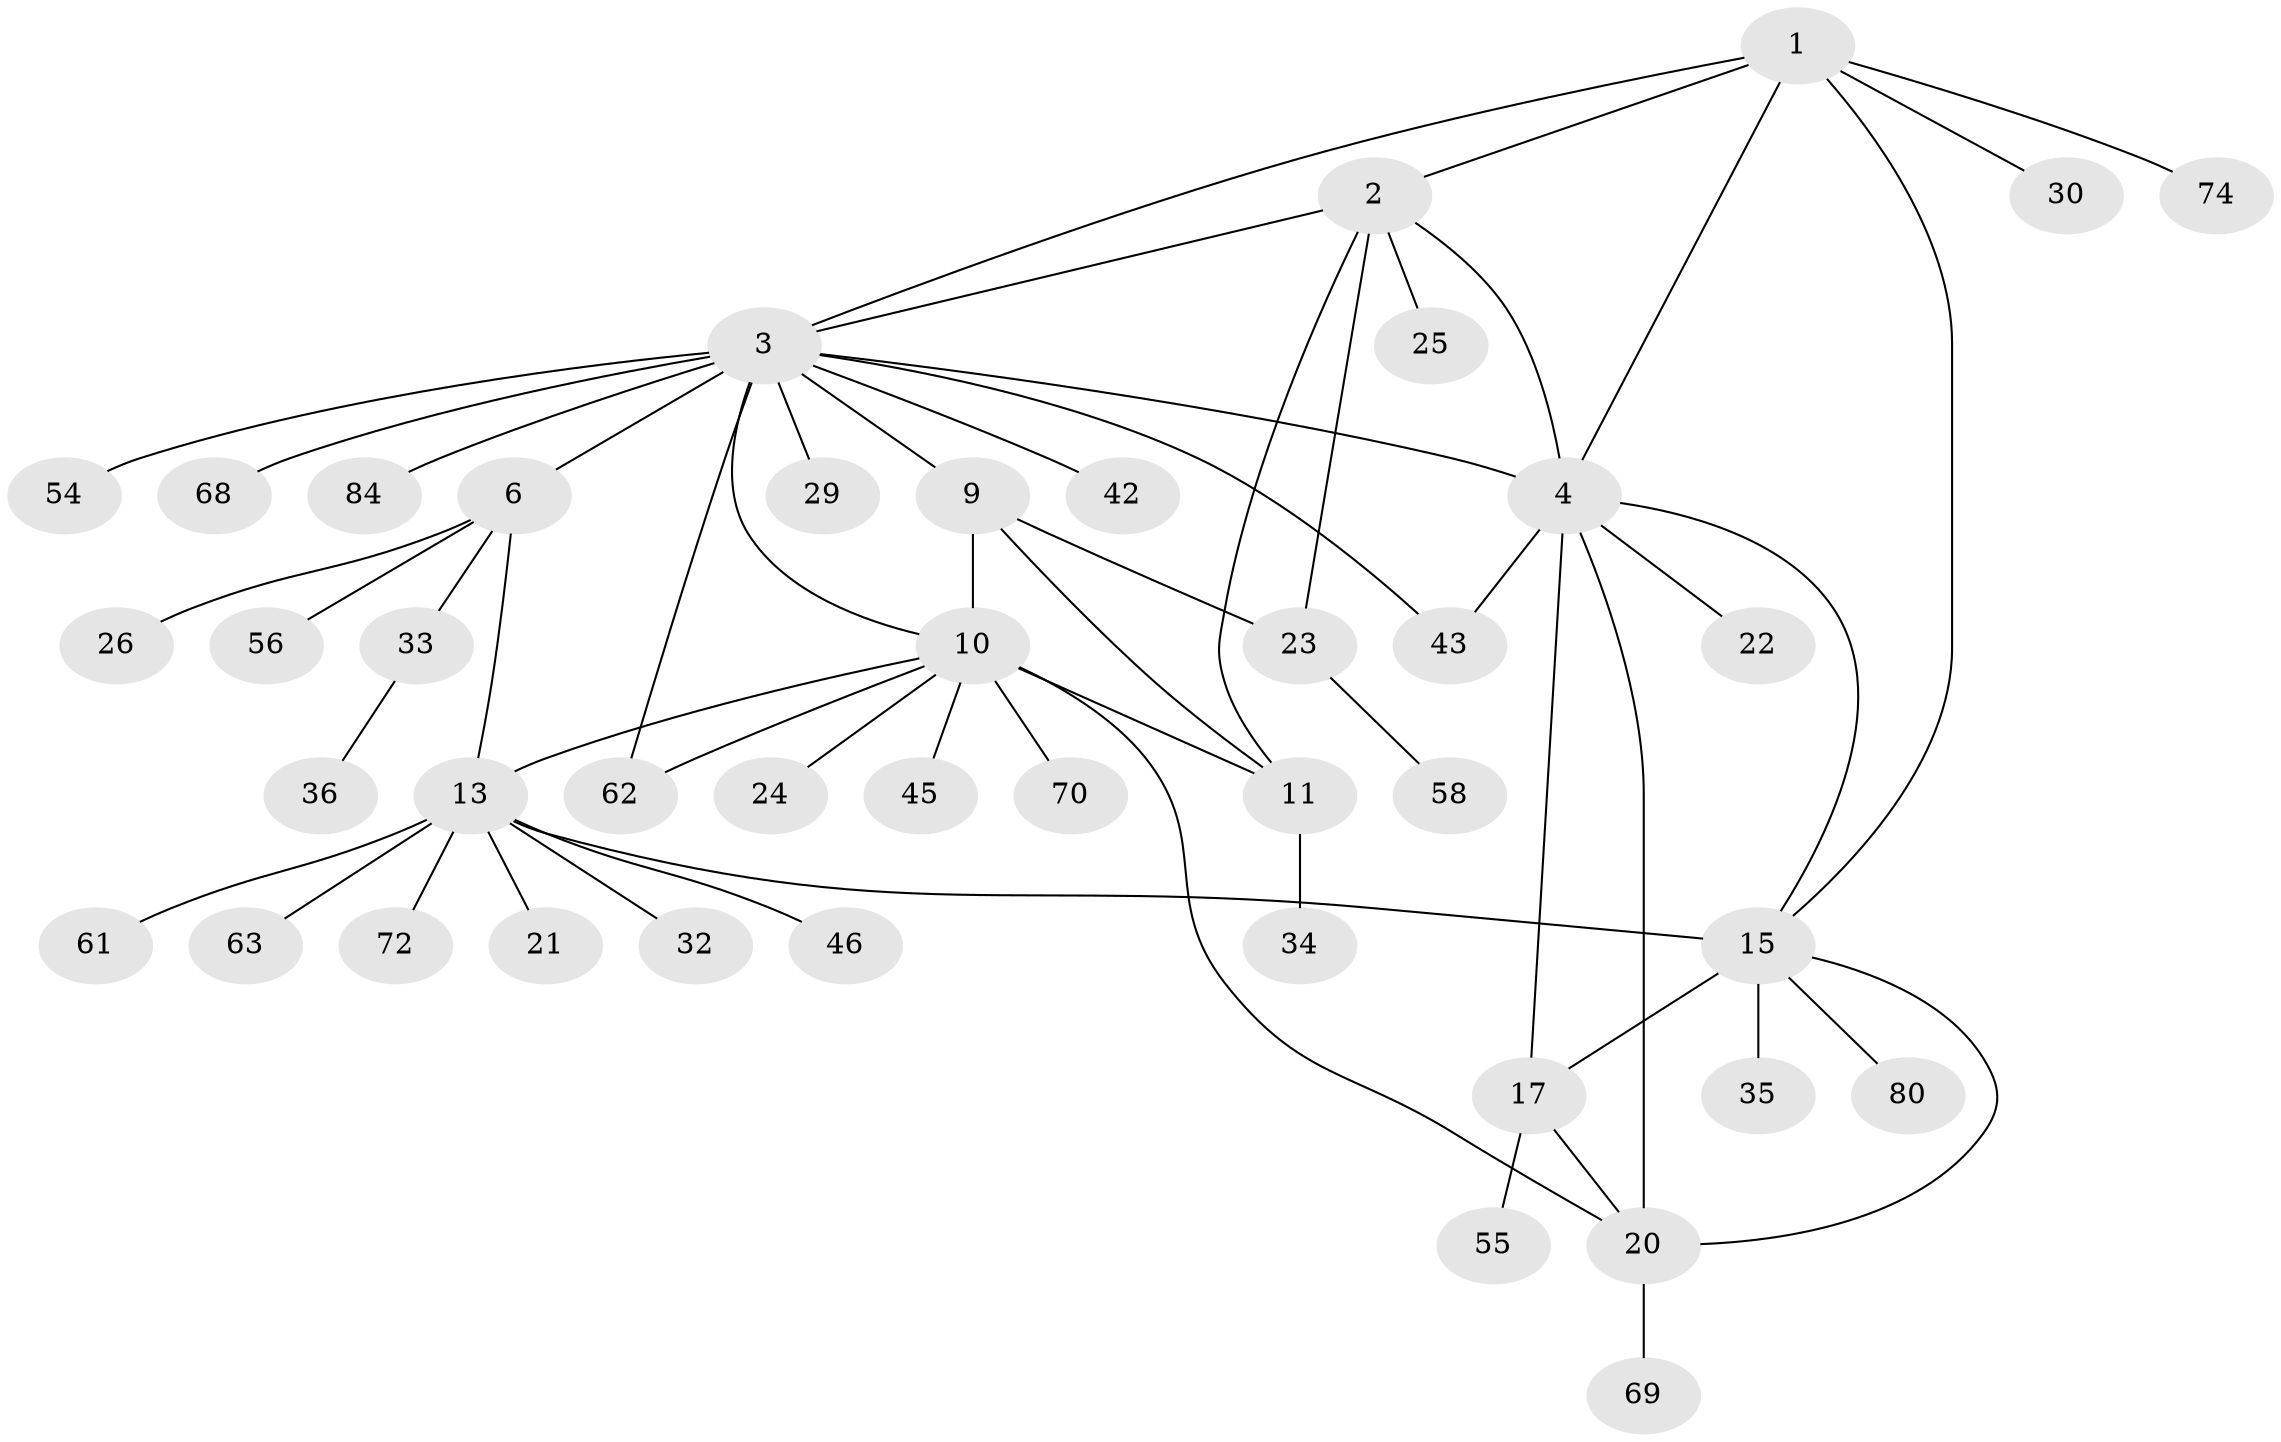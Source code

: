 // original degree distribution, {7: 0.022988505747126436, 9: 0.022988505747126436, 5: 0.08045977011494253, 4: 0.011494252873563218, 10: 0.034482758620689655, 6: 0.05747126436781609, 8: 0.011494252873563218, 2: 0.14942528735632185, 1: 0.5747126436781609, 3: 0.034482758620689655}
// Generated by graph-tools (version 1.1) at 2025/19/03/04/25 18:19:50]
// undirected, 43 vertices, 58 edges
graph export_dot {
graph [start="1"]
  node [color=gray90,style=filled];
  1 [super="+47"];
  2 [super="+39+67+50"];
  3 [super="+5"];
  4 [super="+19"];
  6 [super="+37+7+87"];
  9 [super="+48+51"];
  10 [super="+12"];
  11;
  13 [super="+14+53+31+16+41"];
  15 [super="+18"];
  17 [super="+57"];
  20 [super="+49"];
  21 [super="+28"];
  22;
  23;
  24;
  25;
  26;
  29;
  30;
  32;
  33 [super="+77"];
  34 [super="+59"];
  35;
  36;
  42 [super="+66"];
  43;
  45 [super="+65"];
  46;
  54;
  55;
  56 [super="+81"];
  58;
  61;
  62 [super="+86+85"];
  63 [super="+78"];
  68;
  69;
  70;
  72;
  74;
  80;
  84;
  1 -- 2;
  1 -- 3;
  1 -- 4;
  1 -- 15;
  1 -- 30;
  1 -- 74;
  2 -- 3;
  2 -- 4;
  2 -- 11;
  2 -- 23;
  2 -- 25;
  3 -- 4 [weight=2];
  3 -- 84;
  3 -- 68;
  3 -- 6 [weight=4];
  3 -- 9 [weight=2];
  3 -- 10;
  3 -- 42;
  3 -- 43;
  3 -- 54;
  3 -- 29;
  3 -- 62;
  4 -- 17;
  4 -- 20;
  4 -- 22;
  4 -- 43;
  4 -- 15;
  6 -- 13;
  6 -- 33;
  6 -- 56;
  6 -- 26;
  9 -- 10 [weight=2];
  9 -- 11;
  9 -- 23;
  10 -- 11 [weight=2];
  10 -- 24;
  10 -- 45;
  10 -- 62;
  10 -- 70;
  10 -- 20;
  10 -- 13;
  11 -- 34;
  13 -- 15 [weight=3];
  13 -- 32;
  13 -- 61;
  13 -- 63;
  13 -- 72;
  13 -- 21;
  13 -- 46;
  15 -- 80;
  15 -- 17;
  15 -- 35;
  15 -- 20;
  17 -- 20;
  17 -- 55;
  20 -- 69;
  23 -- 58;
  33 -- 36;
}
